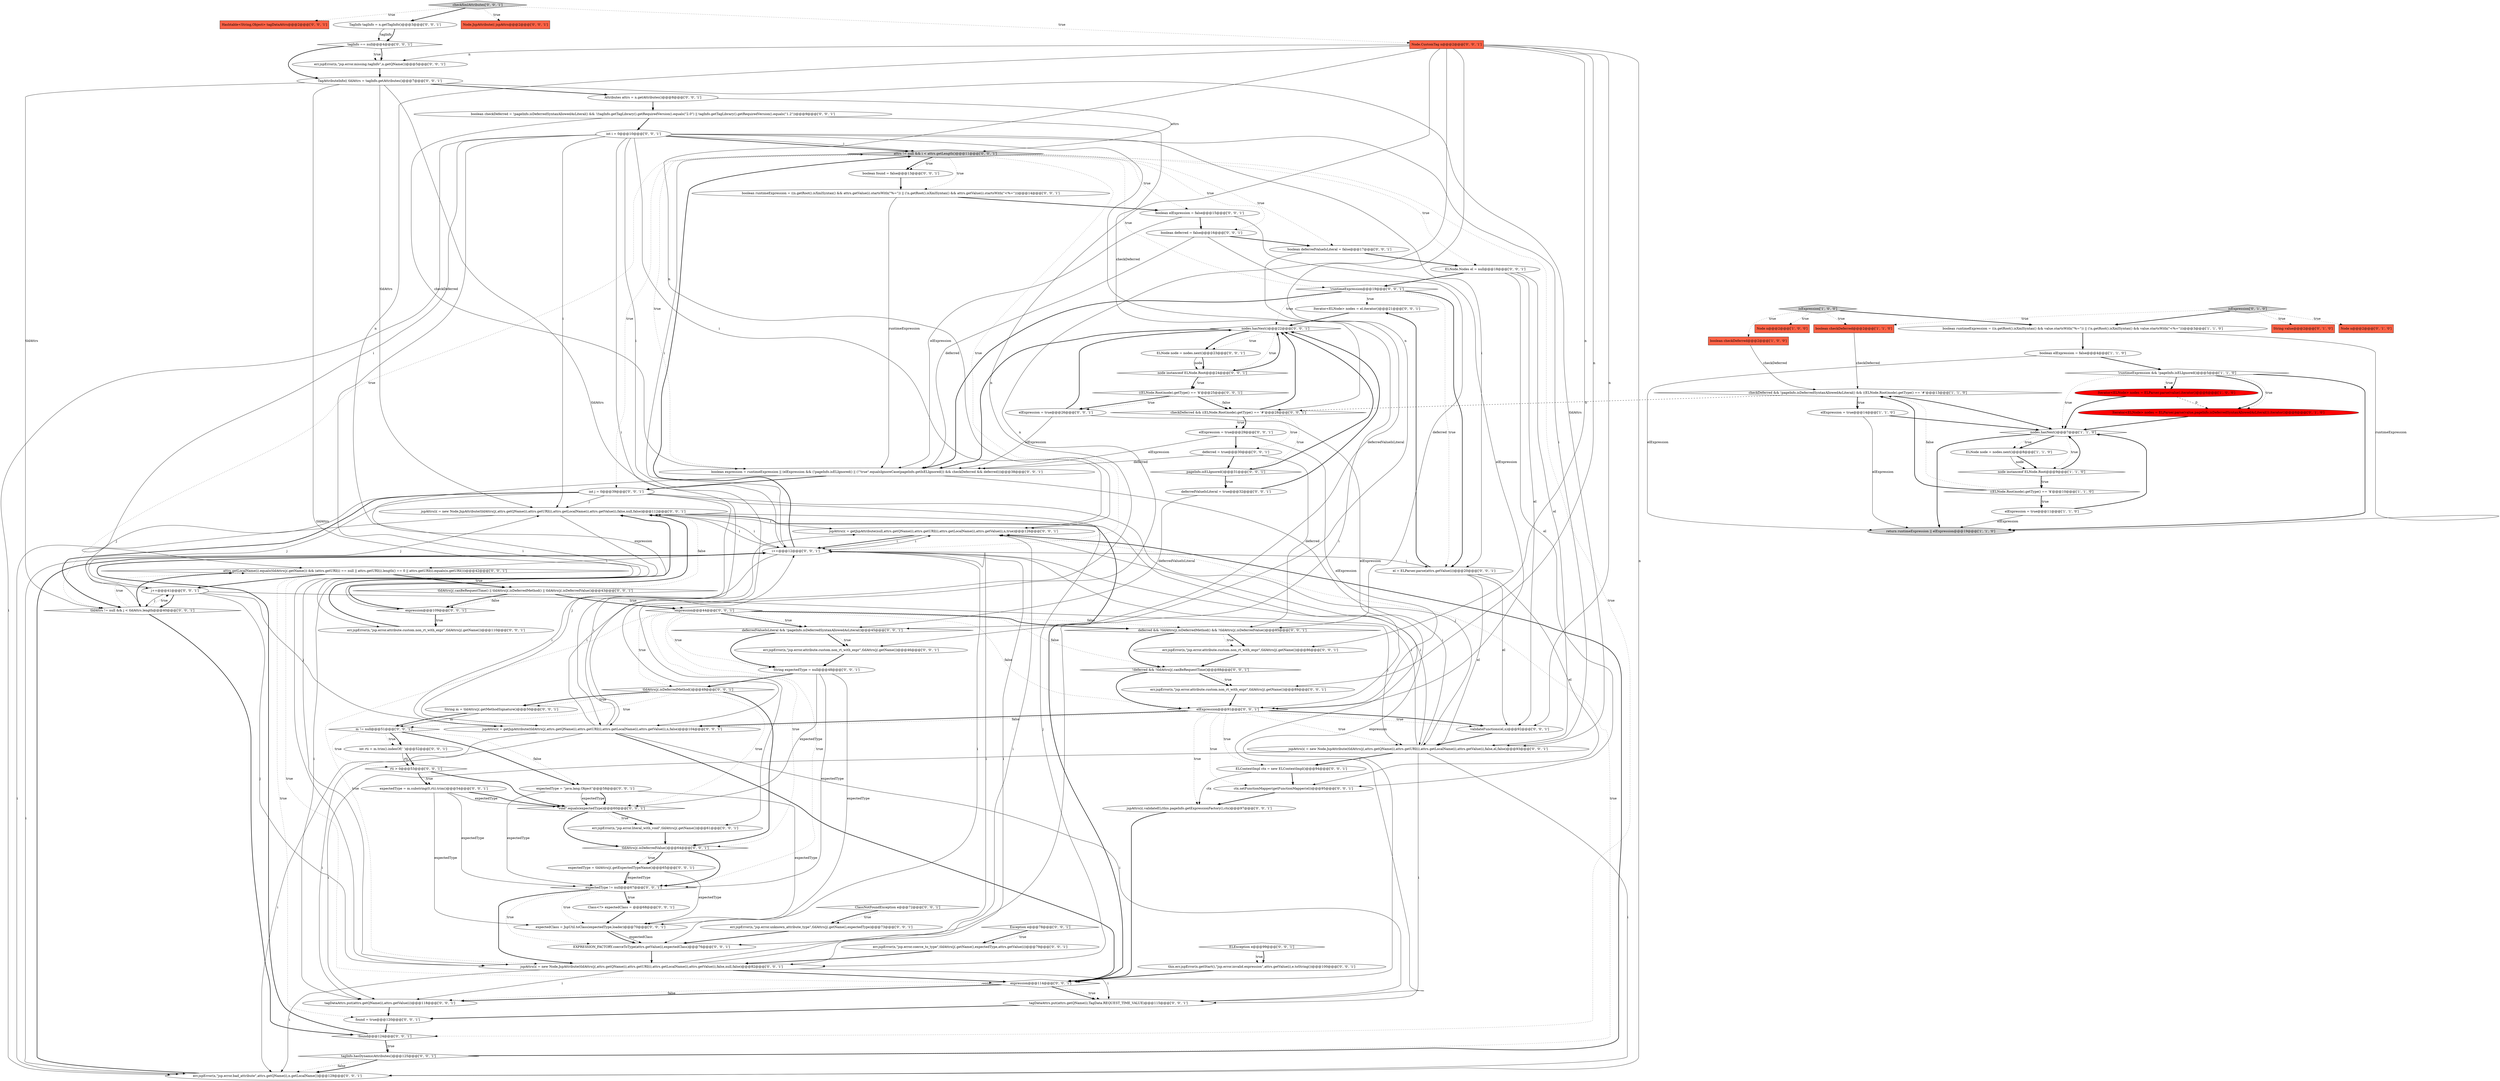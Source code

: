 digraph {
55 [style = filled, label = "attrs != null && i < attrs.getLength()@@@11@@@['0', '0', '1']", fillcolor = lightgray, shape = diamond image = "AAA0AAABBB3BBB"];
21 [style = filled, label = "\"void\".equals(expectedType)@@@60@@@['0', '0', '1']", fillcolor = white, shape = diamond image = "AAA0AAABBB3BBB"];
69 [style = filled, label = "!expression@@@44@@@['0', '0', '1']", fillcolor = white, shape = diamond image = "AAA0AAABBB3BBB"];
80 [style = filled, label = "pageInfo.isELIgnored()@@@31@@@['0', '0', '1']", fillcolor = white, shape = diamond image = "AAA0AAABBB3BBB"];
8 [style = filled, label = "nodes.hasNext()@@@7@@@['1', '1', '0']", fillcolor = white, shape = diamond image = "AAA0AAABBB1BBB"];
10 [style = filled, label = "ELNode node = nodes.next()@@@8@@@['1', '1', '0']", fillcolor = white, shape = ellipse image = "AAA0AAABBB1BBB"];
78 [style = filled, label = "jspAttrs(i( = new Node.JspAttribute(tldAttrs(j(,attrs.getQName(i),attrs.getURI(i),attrs.getLocalName(i),attrs.getValue(i),false,null,false)@@@112@@@['0', '0', '1']", fillcolor = white, shape = ellipse image = "AAA0AAABBB3BBB"];
87 [style = filled, label = "boolean checkDeferred = !pageInfo.isDeferredSyntaxAllowedAsLiteral() && !(tagInfo.getTagLibrary().getRequiredVersion().equals(\"2.0\") || tagInfo.getTagLibrary().getRequiredVersion().equals(\"1.2\"))@@@9@@@['0', '0', '1']", fillcolor = white, shape = ellipse image = "AAA0AAABBB3BBB"];
60 [style = filled, label = "err.jspError(n,\"jsp.error.coerce_to_type\",tldAttrs(j(.getName(),expectedType,attrs.getValue(i))@@@79@@@['0', '0', '1']", fillcolor = white, shape = ellipse image = "AAA0AAABBB3BBB"];
81 [style = filled, label = "Hashtable<String,Object> tagDataAttrs@@@2@@@['0', '0', '1']", fillcolor = tomato, shape = box image = "AAA0AAABBB3BBB"];
75 [style = filled, label = "TagAttributeInfo(( tldAttrs = tagInfo.getAttributes()@@@7@@@['0', '0', '1']", fillcolor = white, shape = ellipse image = "AAA0AAABBB3BBB"];
25 [style = filled, label = "!runtimeExpression@@@19@@@['0', '0', '1']", fillcolor = white, shape = diamond image = "AAA0AAABBB3BBB"];
64 [style = filled, label = "int j = 0@@@39@@@['0', '0', '1']", fillcolor = white, shape = ellipse image = "AAA0AAABBB3BBB"];
15 [style = filled, label = "boolean runtimeExpression = ((n.getRoot().isXmlSyntax() && value.startsWith(\"%=\")) || (!n.getRoot().isXmlSyntax() && value.startsWith(\"<%=\")))@@@3@@@['1', '1', '0']", fillcolor = white, shape = ellipse image = "AAA0AAABBB1BBB"];
22 [style = filled, label = "checkDeferred && ((ELNode.Root)node).getType() == '#'@@@28@@@['0', '0', '1']", fillcolor = white, shape = diamond image = "AAA0AAABBB3BBB"];
19 [style = filled, label = "String value@@@2@@@['0', '1', '0']", fillcolor = tomato, shape = box image = "AAA0AAABBB2BBB"];
67 [style = filled, label = "jspAttrs(i( = getJspAttribute(null,attrs.getQName(i),attrs.getURI(i),attrs.getLocalName(i),attrs.getValue(i),n,true)@@@126@@@['0', '0', '1']", fillcolor = white, shape = ellipse image = "AAA0AAABBB3BBB"];
96 [style = filled, label = "err.jspError(n,\"jsp.error.attribute.custom.non_rt_with_expr\",tldAttrs(j(.getName())@@@86@@@['0', '0', '1']", fillcolor = white, shape = ellipse image = "AAA0AAABBB3BBB"];
20 [style = filled, label = "err.jspError(n,\"jsp.error.missing.tagInfo\",n.getQName())@@@5@@@['0', '0', '1']", fillcolor = white, shape = ellipse image = "AAA0AAABBB3BBB"];
66 [style = filled, label = "rti > 0@@@53@@@['0', '0', '1']", fillcolor = white, shape = diamond image = "AAA0AAABBB3BBB"];
94 [style = filled, label = "Iterator<ELNode> nodes = el.iterator()@@@21@@@['0', '0', '1']", fillcolor = white, shape = ellipse image = "AAA0AAABBB3BBB"];
100 [style = filled, label = "boolean expression = runtimeExpression || (elExpression && (!pageInfo.isELIgnored() || (!\"true\".equalsIgnoreCase(pageInfo.getIsELIgnored()) && checkDeferred && deferred)))@@@38@@@['0', '0', '1']", fillcolor = white, shape = ellipse image = "AAA0AAABBB3BBB"];
104 [style = filled, label = "expression@@@109@@@['0', '0', '1']", fillcolor = white, shape = diamond image = "AAA0AAABBB3BBB"];
98 [style = filled, label = "boolean found = false@@@13@@@['0', '0', '1']", fillcolor = white, shape = ellipse image = "AAA0AAABBB3BBB"];
95 [style = filled, label = "attrs.getLocalName(i).equals(tldAttrs(j(.getName()) && (attrs.getURI(i) == null || attrs.getURI(i).length() == 0 || attrs.getURI(i).equals(n.getURI()))@@@42@@@['0', '0', '1']", fillcolor = white, shape = diamond image = "AAA0AAABBB3BBB"];
1 [style = filled, label = "!runtimeExpression && !pageInfo.isELIgnored()@@@5@@@['1', '1', '0']", fillcolor = white, shape = diamond image = "AAA0AAABBB1BBB"];
72 [style = filled, label = "m != null@@@51@@@['0', '0', '1']", fillcolor = white, shape = diamond image = "AAA0AAABBB3BBB"];
18 [style = filled, label = "Node n@@@2@@@['0', '1', '0']", fillcolor = tomato, shape = box image = "AAA0AAABBB2BBB"];
50 [style = filled, label = "err.jspError(n,\"jsp.error.literal_with_void\",tldAttrs(j(.getName())@@@61@@@['0', '0', '1']", fillcolor = white, shape = ellipse image = "AAA0AAABBB3BBB"];
38 [style = filled, label = "elExpression = true@@@26@@@['0', '0', '1']", fillcolor = white, shape = ellipse image = "AAA0AAABBB3BBB"];
5 [style = filled, label = "boolean checkDeferred@@@2@@@['1', '1', '0']", fillcolor = tomato, shape = box image = "AAA0AAABBB1BBB"];
4 [style = filled, label = "elExpression = true@@@14@@@['1', '1', '0']", fillcolor = white, shape = ellipse image = "AAA0AAABBB1BBB"];
31 [style = filled, label = "!found@@@124@@@['0', '0', '1']", fillcolor = white, shape = diamond image = "AAA0AAABBB3BBB"];
23 [style = filled, label = "expectedType = tldAttrs(j(.getExpectedTypeName()@@@65@@@['0', '0', '1']", fillcolor = white, shape = ellipse image = "AAA0AAABBB3BBB"];
91 [style = filled, label = "TagInfo tagInfo = n.getTagInfo()@@@3@@@['0', '0', '1']", fillcolor = white, shape = ellipse image = "AAA0AAABBB3BBB"];
39 [style = filled, label = "node instanceof ELNode.Root@@@24@@@['0', '0', '1']", fillcolor = white, shape = diamond image = "AAA0AAABBB3BBB"];
42 [style = filled, label = "int rti = m.trim().indexOf(' ')@@@52@@@['0', '0', '1']", fillcolor = white, shape = ellipse image = "AAA0AAABBB3BBB"];
30 [style = filled, label = "tagDataAttrs.put(attrs.getQName(i),attrs.getValue(i))@@@118@@@['0', '0', '1']", fillcolor = white, shape = ellipse image = "AAA0AAABBB3BBB"];
35 [style = filled, label = "err.jspError(n,\"jsp.error.attribute.custom.non_rt_with_expr\",tldAttrs(j(.getName())@@@110@@@['0', '0', '1']", fillcolor = white, shape = ellipse image = "AAA0AAABBB3BBB"];
11 [style = filled, label = "checkDeferred && !pageInfo.isDeferredSyntaxAllowedAsLiteral() && ((ELNode.Root)node).getType() == '#'@@@13@@@['1', '1', '0']", fillcolor = white, shape = diamond image = "AAA0AAABBB1BBB"];
47 [style = filled, label = "ELNode node = nodes.next()@@@23@@@['0', '0', '1']", fillcolor = white, shape = ellipse image = "AAA0AAABBB3BBB"];
103 [style = filled, label = "ELException e@@@99@@@['0', '0', '1']", fillcolor = white, shape = diamond image = "AAA0AAABBB3BBB"];
40 [style = filled, label = "String expectedType = null@@@48@@@['0', '0', '1']", fillcolor = white, shape = ellipse image = "AAA0AAABBB3BBB"];
54 [style = filled, label = "deferred && !tldAttrs(j(.isDeferredMethod() && !tldAttrs(j(.isDeferredValue()@@@85@@@['0', '0', '1']", fillcolor = white, shape = diamond image = "AAA0AAABBB3BBB"];
53 [style = filled, label = "ctx.setFunctionMapper(getFunctionMapper(el))@@@95@@@['0', '0', '1']", fillcolor = white, shape = ellipse image = "AAA0AAABBB3BBB"];
77 [style = filled, label = "Class<?> expectedClass = @@@68@@@['0', '0', '1']", fillcolor = white, shape = ellipse image = "AAA0AAABBB3BBB"];
63 [style = filled, label = "Attributes attrs = n.getAttributes()@@@8@@@['0', '0', '1']", fillcolor = white, shape = ellipse image = "AAA0AAABBB3BBB"];
74 [style = filled, label = "boolean deferredValueIsLiteral = false@@@17@@@['0', '0', '1']", fillcolor = white, shape = ellipse image = "AAA0AAABBB3BBB"];
24 [style = filled, label = "jspAttrs(i(.validateEL(this.pageInfo.getExpressionFactory(),ctx)@@@97@@@['0', '0', '1']", fillcolor = white, shape = ellipse image = "AAA0AAABBB3BBB"];
6 [style = filled, label = "node instanceof ELNode.Root@@@9@@@['1', '1', '0']", fillcolor = white, shape = diamond image = "AAA0AAABBB1BBB"];
57 [style = filled, label = "deferredValueIsLiteral = true@@@32@@@['0', '0', '1']", fillcolor = white, shape = ellipse image = "AAA0AAABBB3BBB"];
62 [style = filled, label = "found = true@@@120@@@['0', '0', '1']", fillcolor = white, shape = ellipse image = "AAA0AAABBB3BBB"];
12 [style = filled, label = "return runtimeExpression || elExpression@@@19@@@['1', '1', '0']", fillcolor = lightgray, shape = ellipse image = "AAA0AAABBB1BBB"];
56 [style = filled, label = "ELContextImpl ctx = new ELContextImpl()@@@94@@@['0', '0', '1']", fillcolor = white, shape = ellipse image = "AAA0AAABBB3BBB"];
93 [style = filled, label = "tldAttrs != null && j < tldAttrs.length@@@40@@@['0', '0', '1']", fillcolor = white, shape = diamond image = "AAA0AAABBB3BBB"];
52 [style = filled, label = "expectedType != null@@@67@@@['0', '0', '1']", fillcolor = white, shape = diamond image = "AAA0AAABBB3BBB"];
28 [style = filled, label = "expression@@@114@@@['0', '0', '1']", fillcolor = white, shape = diamond image = "AAA0AAABBB3BBB"];
44 [style = filled, label = "((ELNode.Root)node).getType() == '$'@@@25@@@['0', '0', '1']", fillcolor = white, shape = diamond image = "AAA0AAABBB3BBB"];
34 [style = filled, label = "expectedType = \"java.lang.Object\"@@@58@@@['0', '0', '1']", fillcolor = white, shape = ellipse image = "AAA0AAABBB3BBB"];
27 [style = filled, label = "expectedType = m.substring(0,rti).trim()@@@54@@@['0', '0', '1']", fillcolor = white, shape = ellipse image = "AAA0AAABBB3BBB"];
14 [style = filled, label = "((ELNode.Root)node).getType() == '$'@@@10@@@['1', '1', '0']", fillcolor = white, shape = diamond image = "AAA0AAABBB1BBB"];
9 [style = filled, label = "boolean elExpression = false@@@4@@@['1', '1', '0']", fillcolor = white, shape = ellipse image = "AAA0AAABBB1BBB"];
102 [style = filled, label = "Node.JspAttribute(( jspAttrs@@@2@@@['0', '0', '1']", fillcolor = tomato, shape = box image = "AAA0AAABBB3BBB"];
58 [style = filled, label = "i++@@@12@@@['0', '0', '1']", fillcolor = white, shape = ellipse image = "AAA0AAABBB3BBB"];
99 [style = filled, label = "expectedClass = JspUtil.toClass(expectedType,loader)@@@70@@@['0', '0', '1']", fillcolor = white, shape = ellipse image = "AAA0AAABBB3BBB"];
70 [style = filled, label = "elExpression@@@91@@@['0', '0', '1']", fillcolor = white, shape = diamond image = "AAA0AAABBB3BBB"];
85 [style = filled, label = "this.err.jspError(n.getStart(),\"jsp.error.invalid.expression\",attrs.getValue(i),e.toString())@@@100@@@['0', '0', '1']", fillcolor = white, shape = ellipse image = "AAA0AAABBB3BBB"];
76 [style = filled, label = "jspAttrs(i( = new Node.JspAttribute(tldAttrs(j(,attrs.getQName(i),attrs.getURI(i),attrs.getLocalName(i),attrs.getValue(i),false,el,false)@@@93@@@['0', '0', '1']", fillcolor = white, shape = ellipse image = "AAA0AAABBB3BBB"];
43 [style = filled, label = "ELNode.Nodes el = null@@@18@@@['0', '0', '1']", fillcolor = white, shape = ellipse image = "AAA0AAABBB3BBB"];
33 [style = filled, label = "tagInfo == null@@@4@@@['0', '0', '1']", fillcolor = white, shape = diamond image = "AAA0AAABBB3BBB"];
46 [style = filled, label = "validateFunctions(el,n)@@@92@@@['0', '0', '1']", fillcolor = white, shape = ellipse image = "AAA0AAABBB3BBB"];
26 [style = filled, label = "Node.CustomTag n@@@2@@@['0', '0', '1']", fillcolor = tomato, shape = box image = "AAA0AAABBB3BBB"];
79 [style = filled, label = "checkXmlAttributes['0', '0', '1']", fillcolor = lightgray, shape = diamond image = "AAA0AAABBB3BBB"];
45 [style = filled, label = "tldAttrs(j(.isDeferredMethod()@@@49@@@['0', '0', '1']", fillcolor = white, shape = diamond image = "AAA0AAABBB3BBB"];
68 [style = filled, label = "boolean elExpression = false@@@15@@@['0', '0', '1']", fillcolor = white, shape = ellipse image = "AAA0AAABBB3BBB"];
7 [style = filled, label = "isExpression['1', '0', '0']", fillcolor = lightgray, shape = diamond image = "AAA0AAABBB1BBB"];
0 [style = filled, label = "boolean checkDeferred@@@2@@@['1', '0', '0']", fillcolor = tomato, shape = box image = "AAA0AAABBB1BBB"];
17 [style = filled, label = "isExpression['0', '1', '0']", fillcolor = lightgray, shape = diamond image = "AAA0AAABBB2BBB"];
36 [style = filled, label = "boolean runtimeExpression = ((n.getRoot().isXmlSyntax() && attrs.getValue(i).startsWith(\"%=\")) || (!n.getRoot().isXmlSyntax() && attrs.getValue(i).startsWith(\"<%=\")))@@@14@@@['0', '0', '1']", fillcolor = white, shape = ellipse image = "AAA0AAABBB3BBB"];
51 [style = filled, label = "deferred = true@@@30@@@['0', '0', '1']", fillcolor = white, shape = ellipse image = "AAA0AAABBB3BBB"];
88 [style = filled, label = "tldAttrs(j(.isDeferredValue()@@@64@@@['0', '0', '1']", fillcolor = white, shape = diamond image = "AAA0AAABBB3BBB"];
82 [style = filled, label = "jspAttrs(i( = new Node.JspAttribute(tldAttrs(j(,attrs.getQName(i),attrs.getURI(i),attrs.getLocalName(i),attrs.getValue(i),false,null,false)@@@82@@@['0', '0', '1']", fillcolor = white, shape = ellipse image = "AAA0AAABBB3BBB"];
90 [style = filled, label = "boolean deferred = false@@@16@@@['0', '0', '1']", fillcolor = white, shape = ellipse image = "AAA0AAABBB3BBB"];
83 [style = filled, label = "nodes.hasNext()@@@22@@@['0', '0', '1']", fillcolor = white, shape = diamond image = "AAA0AAABBB3BBB"];
84 [style = filled, label = "tldAttrs(j(.canBeRequestTime() || tldAttrs(j(.isDeferredMethod() || tldAttrs(j(.isDeferredValue()@@@43@@@['0', '0', '1']", fillcolor = white, shape = diamond image = "AAA0AAABBB3BBB"];
37 [style = filled, label = "ClassNotFoundException e@@@72@@@['0', '0', '1']", fillcolor = white, shape = diamond image = "AAA0AAABBB3BBB"];
41 [style = filled, label = "j++@@@41@@@['0', '0', '1']", fillcolor = white, shape = ellipse image = "AAA0AAABBB3BBB"];
3 [style = filled, label = "Node n@@@2@@@['1', '0', '0']", fillcolor = tomato, shape = box image = "AAA0AAABBB1BBB"];
97 [style = filled, label = "tagDataAttrs.put(attrs.getQName(i),TagData.REQUEST_TIME_VALUE)@@@115@@@['0', '0', '1']", fillcolor = white, shape = ellipse image = "AAA0AAABBB3BBB"];
61 [style = filled, label = "err.jspError(n,\"jsp.error.attribute.custom.non_rt_with_expr\",tldAttrs(j(.getName())@@@89@@@['0', '0', '1']", fillcolor = white, shape = ellipse image = "AAA0AAABBB3BBB"];
65 [style = filled, label = "err.jspError(n,\"jsp.error.attribute.custom.non_rt_with_expr\",tldAttrs(j(.getName())@@@46@@@['0', '0', '1']", fillcolor = white, shape = ellipse image = "AAA0AAABBB3BBB"];
59 [style = filled, label = "EXPRESSION_FACTORY.coerceToType(attrs.getValue(i),expectedClass)@@@76@@@['0', '0', '1']", fillcolor = white, shape = ellipse image = "AAA0AAABBB3BBB"];
71 [style = filled, label = "el = ELParser.parse(attrs.getValue(i))@@@20@@@['0', '0', '1']", fillcolor = white, shape = ellipse image = "AAA0AAABBB3BBB"];
73 [style = filled, label = "jspAttrs(i( = getJspAttribute(tldAttrs(j(,attrs.getQName(i),attrs.getURI(i),attrs.getLocalName(i),attrs.getValue(i),n,false)@@@104@@@['0', '0', '1']", fillcolor = white, shape = ellipse image = "AAA0AAABBB3BBB"];
105 [style = filled, label = "deferredValueIsLiteral && !pageInfo.isDeferredSyntaxAllowedAsLiteral()@@@45@@@['0', '0', '1']", fillcolor = white, shape = diamond image = "AAA0AAABBB3BBB"];
32 [style = filled, label = "String m = tldAttrs(j(.getMethodSignature()@@@50@@@['0', '0', '1']", fillcolor = white, shape = ellipse image = "AAA0AAABBB3BBB"];
13 [style = filled, label = "Iterator<ELNode> nodes = ELParser.parse(value).iterator()@@@6@@@['1', '0', '0']", fillcolor = red, shape = ellipse image = "AAA1AAABBB1BBB"];
29 [style = filled, label = "int i = 0@@@10@@@['0', '0', '1']", fillcolor = white, shape = ellipse image = "AAA0AAABBB3BBB"];
2 [style = filled, label = "elExpression = true@@@11@@@['1', '1', '0']", fillcolor = white, shape = ellipse image = "AAA0AAABBB1BBB"];
86 [style = filled, label = "tagInfo.hasDynamicAttributes()@@@125@@@['0', '0', '1']", fillcolor = white, shape = diamond image = "AAA0AAABBB3BBB"];
48 [style = filled, label = "Exception e@@@78@@@['0', '0', '1']", fillcolor = white, shape = diamond image = "AAA0AAABBB3BBB"];
92 [style = filled, label = "elExpression = true@@@29@@@['0', '0', '1']", fillcolor = white, shape = ellipse image = "AAA0AAABBB3BBB"];
101 [style = filled, label = "err.jspError(n,\"jsp.error.bad_attribute\",attrs.getQName(i),n.getLocalName())@@@129@@@['0', '0', '1']", fillcolor = white, shape = ellipse image = "AAA0AAABBB3BBB"];
49 [style = filled, label = "!deferred && !tldAttrs(j(.canBeRequestTime()@@@88@@@['0', '0', '1']", fillcolor = white, shape = diamond image = "AAA0AAABBB3BBB"];
89 [style = filled, label = "err.jspError(n,\"jsp.error.unknown_attribute_type\",tldAttrs(j(.getName(),expectedType)@@@73@@@['0', '0', '1']", fillcolor = white, shape = ellipse image = "AAA0AAABBB3BBB"];
16 [style = filled, label = "Iterator<ELNode> nodes = ELParser.parse(value,pageInfo.isDeferredSyntaxAllowedAsLiteral()).iterator()@@@6@@@['0', '1', '0']", fillcolor = red, shape = ellipse image = "AAA1AAABBB2BBB"];
45->72 [style = dotted, label="true"];
95->84 [style = bold, label=""];
29->78 [style = solid, label="i"];
41->93 [style = solid, label="j"];
8->10 [style = bold, label=""];
31->86 [style = bold, label=""];
69->105 [style = bold, label=""];
25->100 [style = bold, label=""];
26->46 [style = solid, label="n"];
93->31 [style = bold, label=""];
55->100 [style = dotted, label="true"];
69->70 [style = dotted, label="false"];
55->74 [style = dotted, label="true"];
73->101 [style = solid, label="i"];
26->101 [style = solid, label="n"];
101->58 [style = bold, label=""];
84->69 [style = dotted, label="true"];
105->40 [style = bold, label=""];
25->71 [style = dotted, label="true"];
27->99 [style = solid, label="expectedType"];
27->52 [style = solid, label="expectedType"];
73->30 [style = solid, label="i"];
55->98 [style = dotted, label="true"];
95->28 [style = dotted, label="true"];
99->59 [style = solid, label="expectedClass"];
74->105 [style = solid, label="deferredValueIsLiteral"];
84->104 [style = dotted, label="false"];
34->99 [style = solid, label="expectedType"];
86->67 [style = dotted, label="true"];
95->84 [style = dotted, label="true"];
55->31 [style = dotted, label="true"];
1->13 [style = bold, label=""];
66->27 [style = dotted, label="true"];
78->101 [style = solid, label="i"];
26->61 [style = solid, label="n"];
71->94 [style = bold, label=""];
69->49 [style = dotted, label="false"];
32->72 [style = solid, label="m"];
1->13 [style = dotted, label="true"];
70->56 [style = dotted, label="true"];
28->97 [style = bold, label=""];
38->70 [style = solid, label="elExpression"];
58->71 [style = solid, label="i"];
23->99 [style = solid, label="expectedType"];
54->96 [style = bold, label=""];
70->73 [style = bold, label=""];
51->54 [style = solid, label="deferred"];
55->93 [style = dotted, label="true"];
58->101 [style = solid, label="i"];
70->24 [style = dotted, label="true"];
23->52 [style = bold, label=""];
32->72 [style = bold, label=""];
46->76 [style = bold, label=""];
41->78 [style = solid, label="j"];
105->65 [style = bold, label=""];
80->57 [style = bold, label=""];
58->82 [style = solid, label="i"];
80->83 [style = bold, label=""];
1->12 [style = bold, label=""];
80->57 [style = dotted, label="true"];
4->8 [style = bold, label=""];
5->11 [style = solid, label="checkDeferred"];
76->67 [style = solid, label="i"];
17->5 [style = dotted, label="true"];
55->43 [style = dotted, label="true"];
105->65 [style = dotted, label="true"];
98->36 [style = bold, label=""];
87->29 [style = bold, label=""];
67->58 [style = bold, label=""];
79->26 [style = dotted, label="true"];
88->23 [style = dotted, label="true"];
82->58 [style = solid, label="i"];
23->52 [style = solid, label="expectedType"];
14->11 [style = bold, label=""];
56->53 [style = bold, label=""];
21->50 [style = bold, label=""];
67->58 [style = solid, label="i"];
49->70 [style = bold, label=""];
83->39 [style = dotted, label="true"];
45->32 [style = dotted, label="true"];
99->59 [style = bold, label=""];
64->73 [style = solid, label="j"];
55->36 [style = dotted, label="true"];
69->54 [style = dotted, label="false"];
86->101 [style = dotted, label="false"];
38->100 [style = solid, label="elExpression"];
26->20 [style = solid, label="n"];
24->28 [style = bold, label=""];
14->2 [style = dotted, label="true"];
82->28 [style = bold, label=""];
54->49 [style = bold, label=""];
31->86 [style = dotted, label="true"];
90->74 [style = bold, label=""];
55->90 [style = dotted, label="true"];
70->46 [style = dotted, label="true"];
43->46 [style = solid, label="el"];
28->30 [style = bold, label=""];
78->97 [style = solid, label="i"];
14->11 [style = dotted, label="false"];
97->62 [style = bold, label=""];
55->98 [style = bold, label=""];
83->47 [style = dotted, label="true"];
11->22 [style = dashed, label="0"];
57->105 [style = solid, label="deferredValueIsLiteral"];
41->73 [style = solid, label="j"];
82->67 [style = solid, label="i"];
29->101 [style = solid, label="i"];
76->30 [style = solid, label="i"];
57->83 [style = bold, label=""];
93->95 [style = dotted, label="true"];
21->50 [style = dotted, label="true"];
73->97 [style = solid, label="i"];
52->82 [style = bold, label=""];
47->39 [style = bold, label=""];
58->59 [style = solid, label="i"];
51->100 [style = solid, label="deferred"];
76->58 [style = solid, label="i"];
95->41 [style = bold, label=""];
104->78 [style = bold, label=""];
52->59 [style = dotted, label="true"];
82->97 [style = solid, label="i"];
74->43 [style = bold, label=""];
44->38 [style = bold, label=""];
84->69 [style = bold, label=""];
87->100 [style = solid, label="checkDeferred"];
2->12 [style = solid, label="elExpression"];
64->78 [style = solid, label="j"];
90->54 [style = solid, label="deferred"];
20->75 [style = bold, label=""];
79->81 [style = dotted, label="true"];
22->92 [style = dotted, label="true"];
6->14 [style = dotted, label="true"];
52->77 [style = dotted, label="true"];
100->64 [style = bold, label=""];
52->99 [style = dotted, label="true"];
41->76 [style = solid, label="j"];
37->89 [style = dotted, label="true"];
15->9 [style = bold, label=""];
1->16 [style = bold, label=""];
39->44 [style = dotted, label="true"];
44->38 [style = dotted, label="true"];
53->24 [style = bold, label=""];
48->60 [style = dotted, label="true"];
17->15 [style = bold, label=""];
1->8 [style = dotted, label="true"];
91->33 [style = solid, label="tagInfo"];
11->8 [style = bold, label=""];
83->47 [style = bold, label=""];
70->53 [style = dotted, label="true"];
44->22 [style = bold, label=""];
64->41 [style = solid, label="j"];
27->21 [style = solid, label="expectedType"];
78->67 [style = solid, label="i"];
61->70 [style = bold, label=""];
69->105 [style = dotted, label="true"];
9->1 [style = bold, label=""];
25->94 [style = dotted, label="true"];
72->66 [style = dotted, label="true"];
70->73 [style = dotted, label="false"];
29->76 [style = solid, label="i"];
84->78 [style = dotted, label="false"];
82->101 [style = solid, label="i"];
21->88 [style = bold, label=""];
75->73 [style = solid, label="tldAttrs"];
104->35 [style = bold, label=""];
9->12 [style = solid, label="elExpression"];
47->39 [style = solid, label="node"];
65->40 [style = bold, label=""];
90->100 [style = solid, label="deferred"];
91->33 [style = bold, label=""];
34->52 [style = solid, label="expectedType"];
55->58 [style = dotted, label="true"];
40->52 [style = solid, label="expectedType"];
68->70 [style = solid, label="elExpression"];
16->8 [style = bold, label=""];
17->18 [style = dotted, label="true"];
79->102 [style = dotted, label="true"];
76->56 [style = bold, label=""];
72->34 [style = dotted, label="false"];
58->78 [style = solid, label="i"];
29->82 [style = solid, label="i"];
58->55 [style = solid, label="i"];
58->95 [style = solid, label="i"];
34->21 [style = solid, label="expectedType"];
60->82 [style = bold, label=""];
11->4 [style = bold, label=""];
29->95 [style = solid, label="i"];
100->28 [style = solid, label="expression"];
69->88 [style = dotted, label="true"];
45->32 [style = bold, label=""];
75->82 [style = solid, label="tldAttrs"];
92->100 [style = solid, label="elExpression"];
73->67 [style = solid, label="i"];
88->52 [style = bold, label=""];
54->96 [style = dotted, label="true"];
70->46 [style = bold, label=""];
11->4 [style = dotted, label="true"];
49->61 [style = bold, label=""];
7->0 [style = dotted, label="true"];
38->83 [style = bold, label=""];
10->6 [style = bold, label=""];
52->77 [style = bold, label=""];
26->50 [style = solid, label="n"];
63->87 [style = bold, label=""];
39->83 [style = bold, label=""];
40->21 [style = solid, label="expectedType"];
100->104 [style = solid, label="expression"];
7->5 [style = dotted, label="true"];
69->52 [style = dotted, label="true"];
29->55 [style = bold, label=""];
83->100 [style = bold, label=""];
92->51 [style = bold, label=""];
93->95 [style = bold, label=""];
45->88 [style = bold, label=""];
55->64 [style = dotted, label="true"];
29->73 [style = solid, label="i"];
30->62 [style = bold, label=""];
72->42 [style = dotted, label="true"];
104->35 [style = dotted, label="true"];
8->6 [style = dotted, label="true"];
64->82 [style = solid, label="j"];
95->62 [style = dotted, label="true"];
0->11 [style = solid, label="checkDeferred"];
77->99 [style = bold, label=""];
76->101 [style = solid, label="i"];
75->78 [style = solid, label="tldAttrs"];
58->76 [style = solid, label="i"];
78->30 [style = solid, label="i"];
66->21 [style = bold, label=""];
78->28 [style = bold, label=""];
86->101 [style = bold, label=""];
58->73 [style = solid, label="i"];
17->19 [style = dotted, label="true"];
73->58 [style = solid, label="i"];
93->41 [style = dotted, label="true"];
7->15 [style = bold, label=""];
84->104 [style = bold, label=""];
72->34 [style = bold, label=""];
14->2 [style = bold, label=""];
29->55 [style = solid, label="i"];
22->92 [style = bold, label=""];
26->96 [style = solid, label="n"];
1->16 [style = dotted, label="true"];
56->24 [style = solid, label="ctx"];
25->83 [style = dotted, label="true"];
68->100 [style = solid, label="elExpression"];
22->83 [style = bold, label=""];
64->93 [style = bold, label=""];
36->100 [style = solid, label="runtimeExpression"];
27->21 [style = bold, label=""];
88->23 [style = bold, label=""];
89->59 [style = bold, label=""];
8->12 [style = bold, label=""];
34->21 [style = bold, label=""];
64->93 [style = solid, label="j"];
71->76 [style = solid, label="el"];
25->71 [style = bold, label=""];
49->61 [style = dotted, label="true"];
13->16 [style = dashed, label="0"];
79->91 [style = bold, label=""];
44->22 [style = dotted, label="false"];
92->70 [style = solid, label="elExpression"];
15->12 [style = solid, label="runtimeExpression"];
76->97 [style = solid, label="i"];
33->20 [style = bold, label=""];
64->76 [style = solid, label="j"];
39->44 [style = bold, label=""];
31->58 [style = bold, label=""];
72->42 [style = bold, label=""];
50->88 [style = bold, label=""];
55->68 [style = dotted, label="true"];
55->25 [style = dotted, label="true"];
43->53 [style = solid, label="el"];
28->97 [style = dotted, label="true"];
69->54 [style = bold, label=""];
75->76 [style = solid, label="tldAttrs"];
42->66 [style = bold, label=""];
69->45 [style = dotted, label="true"];
68->90 [style = bold, label=""];
103->85 [style = bold, label=""];
70->76 [style = dotted, label="true"];
103->85 [style = dotted, label="true"];
69->82 [style = dotted, label="true"];
35->78 [style = bold, label=""];
4->12 [style = solid, label="elExpression"];
26->73 [style = solid, label="n"];
58->55 [style = bold, label=""];
94->83 [style = bold, label=""];
48->60 [style = bold, label=""];
71->53 [style = solid, label="el"];
73->28 [style = bold, label=""];
26->65 [style = solid, label="n"];
26->35 [style = solid, label="n"];
8->10 [style = dotted, label="true"];
29->59 [style = solid, label="i"];
41->82 [style = solid, label="j"];
33->20 [style = dotted, label="true"];
75->63 [style = bold, label=""];
22->80 [style = dotted, label="true"];
6->14 [style = bold, label=""];
33->75 [style = bold, label=""];
36->68 [style = bold, label=""];
59->82 [style = bold, label=""];
41->93 [style = bold, label=""];
62->31 [style = bold, label=""];
42->66 [style = solid, label="rti"];
66->27 [style = bold, label=""];
96->49 [style = bold, label=""];
82->30 [style = solid, label="i"];
87->22 [style = solid, label="checkDeferred"];
40->99 [style = solid, label="expectedType"];
7->3 [style = dotted, label="true"];
78->58 [style = solid, label="i"];
6->8 [style = bold, label=""];
71->46 [style = solid, label="el"];
85->28 [style = bold, label=""];
29->67 [style = solid, label="i"];
29->71 [style = solid, label="i"];
37->89 [style = bold, label=""];
40->45 [style = bold, label=""];
45->21 [style = dotted, label="true"];
75->93 [style = solid, label="tldAttrs"];
13->8 [style = bold, label=""];
26->67 [style = solid, label="n"];
58->67 [style = solid, label="i"];
43->25 [style = bold, label=""];
28->30 [style = dotted, label="false"];
63->55 [style = solid, label="attrs"];
69->40 [style = dotted, label="true"];
29->58 [style = solid, label="i"];
10->6 [style = solid, label="node"];
51->80 [style = bold, label=""];
22->51 [style = dotted, label="true"];
86->67 [style = bold, label=""];
2->8 [style = bold, label=""];
43->76 [style = solid, label="el"];
}
